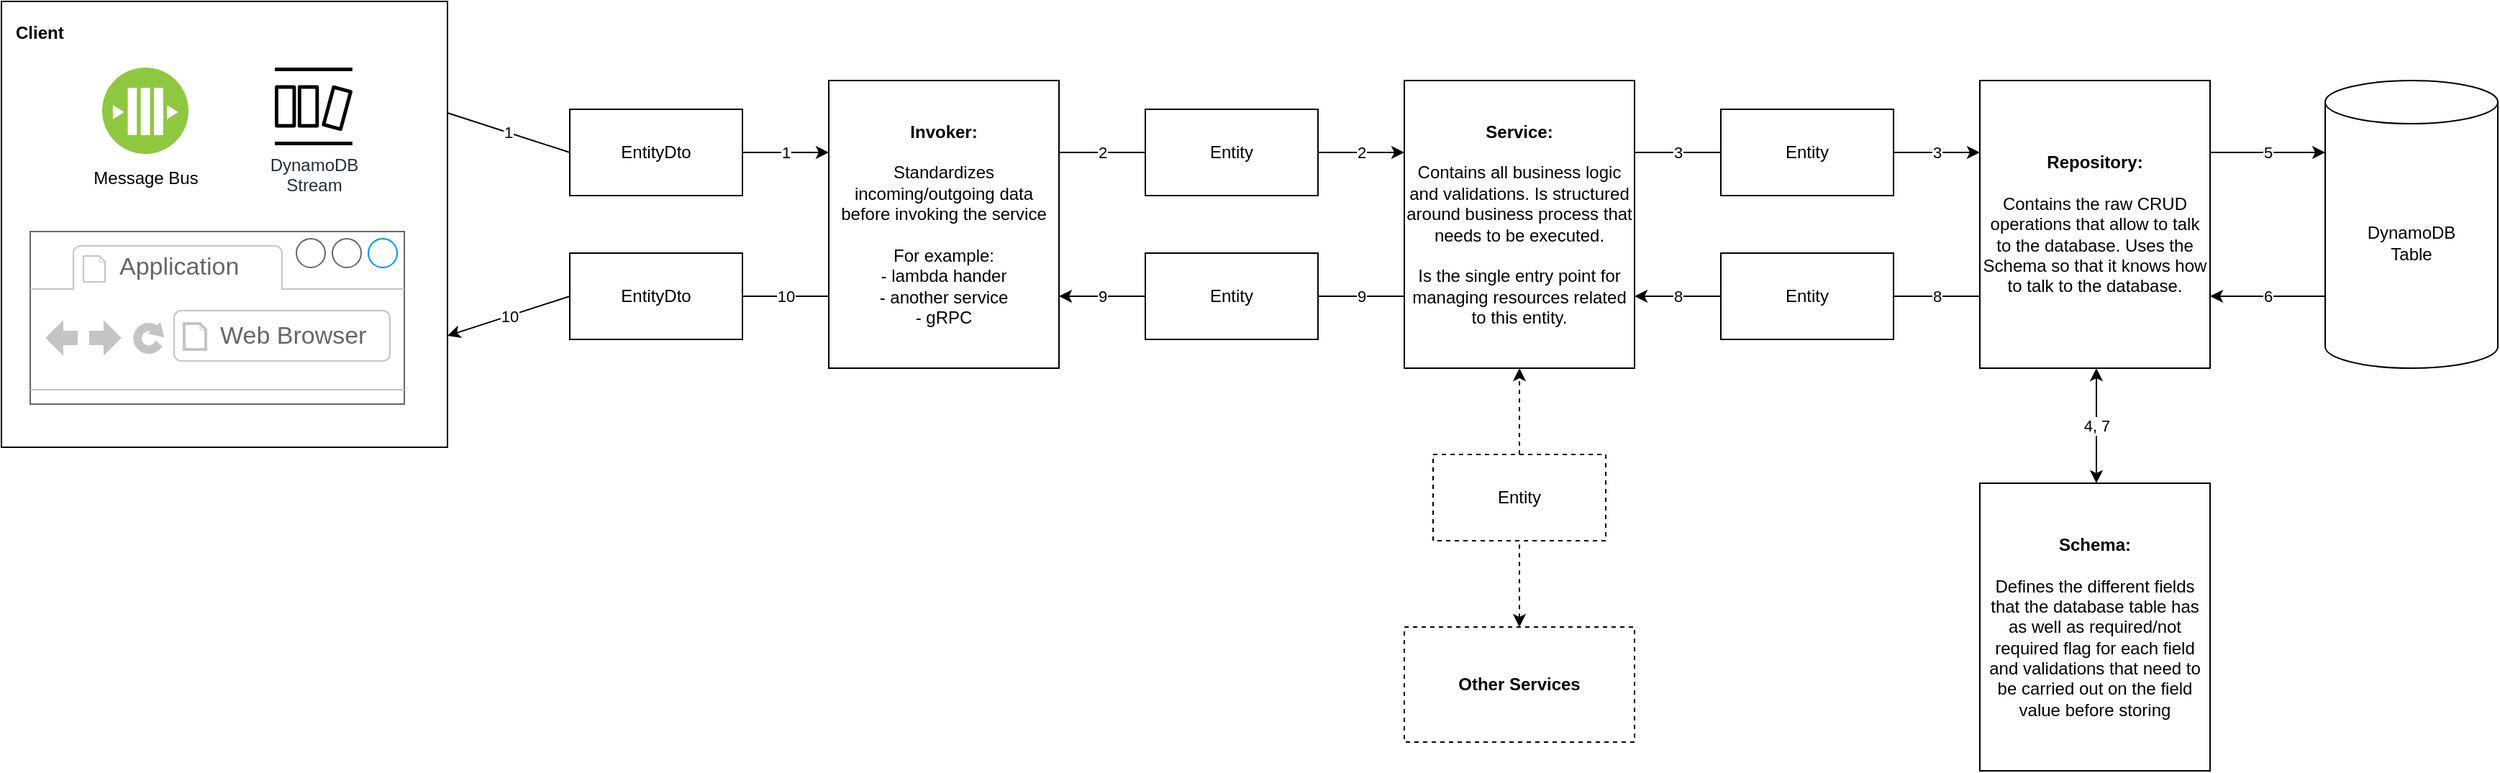 <mxfile version="20.3.0" type="device"><diagram id="W8NYIo6l5sir5ZGjcseQ" name="Page-1"><mxGraphModel dx="2272" dy="857" grid="1" gridSize="10" guides="1" tooltips="1" connect="1" arrows="1" fold="1" page="1" pageScale="1" pageWidth="850" pageHeight="1100" math="0" shadow="0"><root><mxCell id="0"/><mxCell id="1" parent="0"/><mxCell id="yaPlPpyqhlCGEBLU3QE9-1" value="&lt;b&gt;Invoker:&lt;/b&gt;&lt;br&gt;&lt;br&gt;Standardizes incoming/outgoing data before invoking the service&lt;br&gt;&lt;br&gt;For example:&lt;br&gt;- lambda hander&lt;br&gt;- another service&lt;br&gt;- gRPC" style="rounded=0;whiteSpace=wrap;html=1;" parent="1" vertex="1"><mxGeometry x="-160" y="200" width="160" height="200" as="geometry"/></mxCell><mxCell id="yaPlPpyqhlCGEBLU3QE9-2" value="&lt;b&gt;Service:&lt;/b&gt;&lt;br&gt;&lt;br&gt;Contains all business logic and validations. Is structured around business process that needs to be executed.&lt;br&gt;&lt;br&gt;Is the single entry point for managing resources related to this entity." style="rounded=0;whiteSpace=wrap;html=1;" parent="1" vertex="1"><mxGeometry x="240" y="200" width="160" height="200" as="geometry"/></mxCell><mxCell id="yaPlPpyqhlCGEBLU3QE9-4" value="DynamoDB&lt;br&gt;Table" style="shape=cylinder3;whiteSpace=wrap;html=1;boundedLbl=1;backgroundOutline=1;size=15;" parent="1" vertex="1"><mxGeometry x="880" y="200" width="120" height="200" as="geometry"/></mxCell><mxCell id="yaPlPpyqhlCGEBLU3QE9-8" value="2" style="endArrow=classic;html=1;rounded=0;exitX=1;exitY=0.5;exitDx=0;exitDy=0;entryX=0;entryY=0.25;entryDx=0;entryDy=0;startArrow=none;" parent="1" source="yaPlPpyqhlCGEBLU3QE9-6" target="yaPlPpyqhlCGEBLU3QE9-2" edge="1"><mxGeometry width="50" height="50" relative="1" as="geometry"><mxPoint x="400" y="360" as="sourcePoint"/><mxPoint x="450" y="310" as="targetPoint"/></mxGeometry></mxCell><mxCell id="yaPlPpyqhlCGEBLU3QE9-10" value="&lt;b&gt;Schema:&lt;/b&gt;&lt;br&gt;&lt;br&gt;Defines the different fields that the database table has as well as required/not required flag for each field and validations that need to be carried out on the field value before storing" style="rounded=0;whiteSpace=wrap;html=1;" parent="1" vertex="1"><mxGeometry x="640" y="480" width="160" height="200" as="geometry"/></mxCell><mxCell id="yaPlPpyqhlCGEBLU3QE9-11" value="&lt;b&gt;Repository:&lt;/b&gt;&lt;br&gt;&lt;br&gt;Contains the raw CRUD operations that allow to talk to the database. Uses the Schema so that it knows how to talk to the database." style="rounded=0;whiteSpace=wrap;html=1;" parent="1" vertex="1"><mxGeometry x="640" y="200" width="160" height="200" as="geometry"/></mxCell><mxCell id="yaPlPpyqhlCGEBLU3QE9-14" value="4, 7" style="endArrow=classic;html=1;rounded=0;exitX=0.5;exitY=1;exitDx=0;exitDy=0;startArrow=classic;startFill=1;" parent="1" edge="1"><mxGeometry width="50" height="50" relative="1" as="geometry"><mxPoint x="721" y="400" as="sourcePoint"/><mxPoint x="721" y="480" as="targetPoint"/><Array as="points"><mxPoint x="721" y="440"/></Array></mxGeometry></mxCell><mxCell id="yaPlPpyqhlCGEBLU3QE9-6" value="Entity" style="rounded=0;whiteSpace=wrap;html=1;" parent="1" vertex="1"><mxGeometry x="60" y="220" width="120" height="60" as="geometry"/></mxCell><mxCell id="yaPlPpyqhlCGEBLU3QE9-16" value="2" style="endArrow=none;html=1;rounded=0;exitX=1;exitY=0.25;exitDx=0;exitDy=0;entryX=0;entryY=0.5;entryDx=0;entryDy=0;" parent="1" source="yaPlPpyqhlCGEBLU3QE9-1" target="yaPlPpyqhlCGEBLU3QE9-6" edge="1"><mxGeometry width="50" height="50" relative="1" as="geometry"><mxPoint y="250" as="sourcePoint"/><mxPoint x="240" y="250" as="targetPoint"/></mxGeometry></mxCell><mxCell id="yaPlPpyqhlCGEBLU3QE9-17" value="Entity" style="rounded=0;whiteSpace=wrap;html=1;" parent="1" vertex="1"><mxGeometry x="60" y="320" width="120" height="60" as="geometry"/></mxCell><mxCell id="yaPlPpyqhlCGEBLU3QE9-18" value="9" style="endArrow=none;html=1;rounded=0;exitX=1;exitY=0.75;exitDx=0;exitDy=0;entryX=0;entryY=0.5;entryDx=0;entryDy=0;startArrow=classic;startFill=1;" parent="1" source="yaPlPpyqhlCGEBLU3QE9-1" target="yaPlPpyqhlCGEBLU3QE9-17" edge="1"><mxGeometry width="50" height="50" relative="1" as="geometry"><mxPoint x="10" y="260" as="sourcePoint"/><mxPoint x="70" y="260" as="targetPoint"/></mxGeometry></mxCell><mxCell id="yaPlPpyqhlCGEBLU3QE9-19" value="9" style="endArrow=none;html=1;rounded=0;exitX=1;exitY=0.5;exitDx=0;exitDy=0;entryX=0;entryY=0.75;entryDx=0;entryDy=0;startArrow=none;endFill=0;" parent="1" source="yaPlPpyqhlCGEBLU3QE9-17" target="yaPlPpyqhlCGEBLU3QE9-2" edge="1"><mxGeometry width="50" height="50" relative="1" as="geometry"><mxPoint x="190" y="260" as="sourcePoint"/><mxPoint x="250" y="260" as="targetPoint"/></mxGeometry></mxCell><mxCell id="yaPlPpyqhlCGEBLU3QE9-20" value="3" style="endArrow=classic;html=1;rounded=0;exitX=1;exitY=0.5;exitDx=0;exitDy=0;startArrow=none;entryX=0;entryY=0.25;entryDx=0;entryDy=0;" parent="1" source="yaPlPpyqhlCGEBLU3QE9-21" target="yaPlPpyqhlCGEBLU3QE9-11" edge="1"><mxGeometry width="50" height="50" relative="1" as="geometry"><mxPoint x="800" y="360" as="sourcePoint"/><mxPoint x="610" y="290" as="targetPoint"/></mxGeometry></mxCell><mxCell id="yaPlPpyqhlCGEBLU3QE9-21" value="Entity" style="rounded=0;whiteSpace=wrap;html=1;" parent="1" vertex="1"><mxGeometry x="460" y="220" width="120" height="60" as="geometry"/></mxCell><mxCell id="yaPlPpyqhlCGEBLU3QE9-22" value="3" style="endArrow=none;html=1;rounded=0;entryX=0;entryY=0.5;entryDx=0;entryDy=0;exitX=1;exitY=0.25;exitDx=0;exitDy=0;" parent="1" source="yaPlPpyqhlCGEBLU3QE9-2" target="yaPlPpyqhlCGEBLU3QE9-21" edge="1"><mxGeometry width="50" height="50" relative="1" as="geometry"><mxPoint x="420" y="280" as="sourcePoint"/><mxPoint x="640" y="250" as="targetPoint"/></mxGeometry></mxCell><mxCell id="yaPlPpyqhlCGEBLU3QE9-23" value="Entity" style="rounded=0;whiteSpace=wrap;html=1;" parent="1" vertex="1"><mxGeometry x="460" y="320" width="120" height="60" as="geometry"/></mxCell><mxCell id="yaPlPpyqhlCGEBLU3QE9-24" value="8" style="endArrow=none;html=1;rounded=0;exitX=1;exitY=0.75;exitDx=0;exitDy=0;entryX=0;entryY=0.5;entryDx=0;entryDy=0;startArrow=classic;startFill=1;" parent="1" source="yaPlPpyqhlCGEBLU3QE9-2" target="yaPlPpyqhlCGEBLU3QE9-23" edge="1"><mxGeometry width="50" height="50" relative="1" as="geometry"><mxPoint x="400" y="340" as="sourcePoint"/><mxPoint x="470" y="250" as="targetPoint"/></mxGeometry></mxCell><mxCell id="yaPlPpyqhlCGEBLU3QE9-25" value="8" style="endArrow=none;html=1;rounded=0;exitX=1;exitY=0.5;exitDx=0;exitDy=0;startArrow=none;endFill=0;entryX=0;entryY=0.75;entryDx=0;entryDy=0;" parent="1" source="yaPlPpyqhlCGEBLU3QE9-23" target="yaPlPpyqhlCGEBLU3QE9-11" edge="1"><mxGeometry width="50" height="50" relative="1" as="geometry"><mxPoint x="590" y="250" as="sourcePoint"/><mxPoint x="600" y="430" as="targetPoint"/></mxGeometry></mxCell><mxCell id="yaPlPpyqhlCGEBLU3QE9-26" value="5" style="endArrow=classic;html=1;rounded=0;exitX=1;exitY=0.25;exitDx=0;exitDy=0;startArrow=none;entryX=0;entryY=0;entryDx=0;entryDy=50;entryPerimeter=0;" parent="1" source="yaPlPpyqhlCGEBLU3QE9-11" target="yaPlPpyqhlCGEBLU3QE9-4" edge="1"><mxGeometry width="50" height="50" relative="1" as="geometry"><mxPoint x="590" y="260" as="sourcePoint"/><mxPoint x="650" y="260" as="targetPoint"/></mxGeometry></mxCell><mxCell id="yaPlPpyqhlCGEBLU3QE9-27" value="6" style="endArrow=none;html=1;rounded=0;exitX=1;exitY=0.75;exitDx=0;exitDy=0;entryX=0;entryY=0.75;entryDx=0;entryDy=0;startArrow=classic;startFill=1;entryPerimeter=0;" parent="1" source="yaPlPpyqhlCGEBLU3QE9-11" target="yaPlPpyqhlCGEBLU3QE9-4" edge="1"><mxGeometry width="50" height="50" relative="1" as="geometry"><mxPoint x="410" y="360" as="sourcePoint"/><mxPoint x="470" y="360" as="targetPoint"/></mxGeometry></mxCell><mxCell id="aeJlaxevU_NE01_fFVv8-14" value="1" style="endArrow=none;html=1;rounded=0;entryX=0;entryY=0.5;entryDx=0;entryDy=0;startArrow=none;endFill=0;exitX=1;exitY=0.25;exitDx=0;exitDy=0;" edge="1" parent="1" source="aeJlaxevU_NE01_fFVv8-29" target="aeJlaxevU_NE01_fFVv8-18"><mxGeometry width="50" height="50" relative="1" as="geometry"><mxPoint x="-440" y="300.863" as="sourcePoint"/><mxPoint x="-550" y="350" as="targetPoint"/></mxGeometry></mxCell><mxCell id="aeJlaxevU_NE01_fFVv8-18" value="EntityDto" style="rounded=0;whiteSpace=wrap;html=1;" vertex="1" parent="1"><mxGeometry x="-340" y="220" width="120" height="60" as="geometry"/></mxCell><mxCell id="aeJlaxevU_NE01_fFVv8-21" value="1" style="endArrow=classic;html=1;rounded=0;exitX=1;exitY=0.5;exitDx=0;exitDy=0;entryX=0;entryY=0.25;entryDx=0;entryDy=0;startArrow=none;" edge="1" parent="1" source="aeJlaxevU_NE01_fFVv8-18" target="yaPlPpyqhlCGEBLU3QE9-1"><mxGeometry width="50" height="50" relative="1" as="geometry"><mxPoint x="-240" y="230" as="sourcePoint"/><mxPoint x="-150" y="260" as="targetPoint"/></mxGeometry></mxCell><mxCell id="aeJlaxevU_NE01_fFVv8-36" value="" style="group" vertex="1" connectable="0" parent="1"><mxGeometry x="-735" y="145" width="310" height="310" as="geometry"/></mxCell><mxCell id="aeJlaxevU_NE01_fFVv8-29" value="&lt;b&gt;Client&lt;/b&gt;" style="rounded=0;whiteSpace=wrap;html=1;fontColor=#000000;fillColor=default;align=left;verticalAlign=top;spacing=10;" vertex="1" parent="aeJlaxevU_NE01_fFVv8-36"><mxGeometry width="310" height="310" as="geometry"/></mxCell><mxCell id="aeJlaxevU_NE01_fFVv8-30" value="Message Bus" style="aspect=fixed;perimeter=ellipsePerimeter;html=1;align=center;shadow=0;dashed=0;fontColor=#000000;labelBackgroundColor=#ffffff;fontSize=12;spacingTop=3;image;image=img/lib/ibm/blockchain/message_bus.svg;" vertex="1" parent="aeJlaxevU_NE01_fFVv8-36"><mxGeometry x="70" y="46" width="60" height="60" as="geometry"/></mxCell><mxCell id="aeJlaxevU_NE01_fFVv8-32" value="DynamoDB&lt;br&gt;Stream" style="sketch=0;outlineConnect=0;fontColor=#232F3E;gradientColor=none;fillColor=#000000;strokeColor=none;dashed=0;verticalLabelPosition=bottom;verticalAlign=top;align=center;html=1;fontSize=12;fontStyle=0;aspect=fixed;pointerEvents=1;shape=mxgraph.aws4.dynamodb_stream;" vertex="1" parent="aeJlaxevU_NE01_fFVv8-36"><mxGeometry x="190" y="46" width="54" height="54" as="geometry"/></mxCell><mxCell id="aeJlaxevU_NE01_fFVv8-33" value="" style="strokeWidth=1;shadow=0;dashed=0;align=center;html=1;shape=mxgraph.mockup.containers.browserWindow;rSize=0;strokeColor=#666666;strokeColor2=#008cff;strokeColor3=#c4c4c4;mainText=,;recursiveResize=0;" vertex="1" parent="aeJlaxevU_NE01_fFVv8-36"><mxGeometry x="20" y="160" width="260" height="120" as="geometry"/></mxCell><mxCell id="aeJlaxevU_NE01_fFVv8-34" value="Application" style="strokeWidth=1;shadow=0;dashed=0;align=center;html=1;shape=mxgraph.mockup.containers.anchor;fontSize=17;fontColor=#666666;align=left;" vertex="1" parent="aeJlaxevU_NE01_fFVv8-33"><mxGeometry x="60" y="12" width="110" height="26" as="geometry"/></mxCell><mxCell id="aeJlaxevU_NE01_fFVv8-35" value="Web Browser" style="strokeWidth=1;shadow=0;dashed=0;align=center;html=1;shape=mxgraph.mockup.containers.anchor;rSize=0;fontSize=17;fontColor=#666666;align=left;" vertex="1" parent="aeJlaxevU_NE01_fFVv8-33"><mxGeometry x="130" y="60" width="250" height="26" as="geometry"/></mxCell><mxCell id="aeJlaxevU_NE01_fFVv8-37" value="10" style="endArrow=classic;html=1;rounded=0;exitX=0;exitY=0.5;exitDx=0;exitDy=0;entryX=1;entryY=0.75;entryDx=0;entryDy=0;startArrow=none;" edge="1" parent="1" source="aeJlaxevU_NE01_fFVv8-38" target="aeJlaxevU_NE01_fFVv8-29"><mxGeometry width="50" height="50" relative="1" as="geometry"><mxPoint x="-230" y="260" as="sourcePoint"/><mxPoint x="-150" y="260" as="targetPoint"/></mxGeometry></mxCell><mxCell id="aeJlaxevU_NE01_fFVv8-38" value="EntityDto" style="rounded=0;whiteSpace=wrap;html=1;" vertex="1" parent="1"><mxGeometry x="-340" y="320" width="120" height="60" as="geometry"/></mxCell><mxCell id="aeJlaxevU_NE01_fFVv8-39" value="10" style="endArrow=none;html=1;rounded=0;entryX=0;entryY=0.75;entryDx=0;entryDy=0;startArrow=none;endFill=0;exitX=1;exitY=0.5;exitDx=0;exitDy=0;" edge="1" parent="1" source="aeJlaxevU_NE01_fFVv8-38" target="yaPlPpyqhlCGEBLU3QE9-1"><mxGeometry width="50" height="50" relative="1" as="geometry"><mxPoint x="-430" y="232.5" as="sourcePoint"/><mxPoint x="-350" y="260" as="targetPoint"/></mxGeometry></mxCell><mxCell id="aeJlaxevU_NE01_fFVv8-41" value="&lt;b&gt;Other Services&lt;/b&gt;" style="rounded=0;whiteSpace=wrap;html=1;dashed=1;" vertex="1" parent="1"><mxGeometry x="240" y="580" width="160" height="80" as="geometry"/></mxCell><mxCell id="aeJlaxevU_NE01_fFVv8-42" value="" style="endArrow=classic;html=1;rounded=0;fontColor=#000000;entryX=0.5;entryY=1;entryDx=0;entryDy=0;startArrow=none;startFill=0;exitX=0.5;exitY=0;exitDx=0;exitDy=0;dashed=1;" edge="1" parent="1" source="aeJlaxevU_NE01_fFVv8-45" target="yaPlPpyqhlCGEBLU3QE9-2"><mxGeometry width="50" height="50" relative="1" as="geometry"><mxPoint x="340" y="450" as="sourcePoint"/><mxPoint x="290" y="450" as="targetPoint"/></mxGeometry></mxCell><mxCell id="aeJlaxevU_NE01_fFVv8-45" value="Entity" style="rounded=0;whiteSpace=wrap;html=1;dashed=1;" vertex="1" parent="1"><mxGeometry x="260" y="460" width="120" height="60" as="geometry"/></mxCell><mxCell id="aeJlaxevU_NE01_fFVv8-46" value="" style="endArrow=none;html=1;rounded=0;fontColor=#000000;entryX=0.5;entryY=1;entryDx=0;entryDy=0;startArrow=classic;startFill=1;exitX=0.5;exitY=0;exitDx=0;exitDy=0;endFill=0;dashed=1;" edge="1" parent="1" source="aeJlaxevU_NE01_fFVv8-41" target="aeJlaxevU_NE01_fFVv8-45"><mxGeometry width="50" height="50" relative="1" as="geometry"><mxPoint x="330" y="480" as="sourcePoint"/><mxPoint x="330" y="410" as="targetPoint"/></mxGeometry></mxCell></root></mxGraphModel></diagram></mxfile>